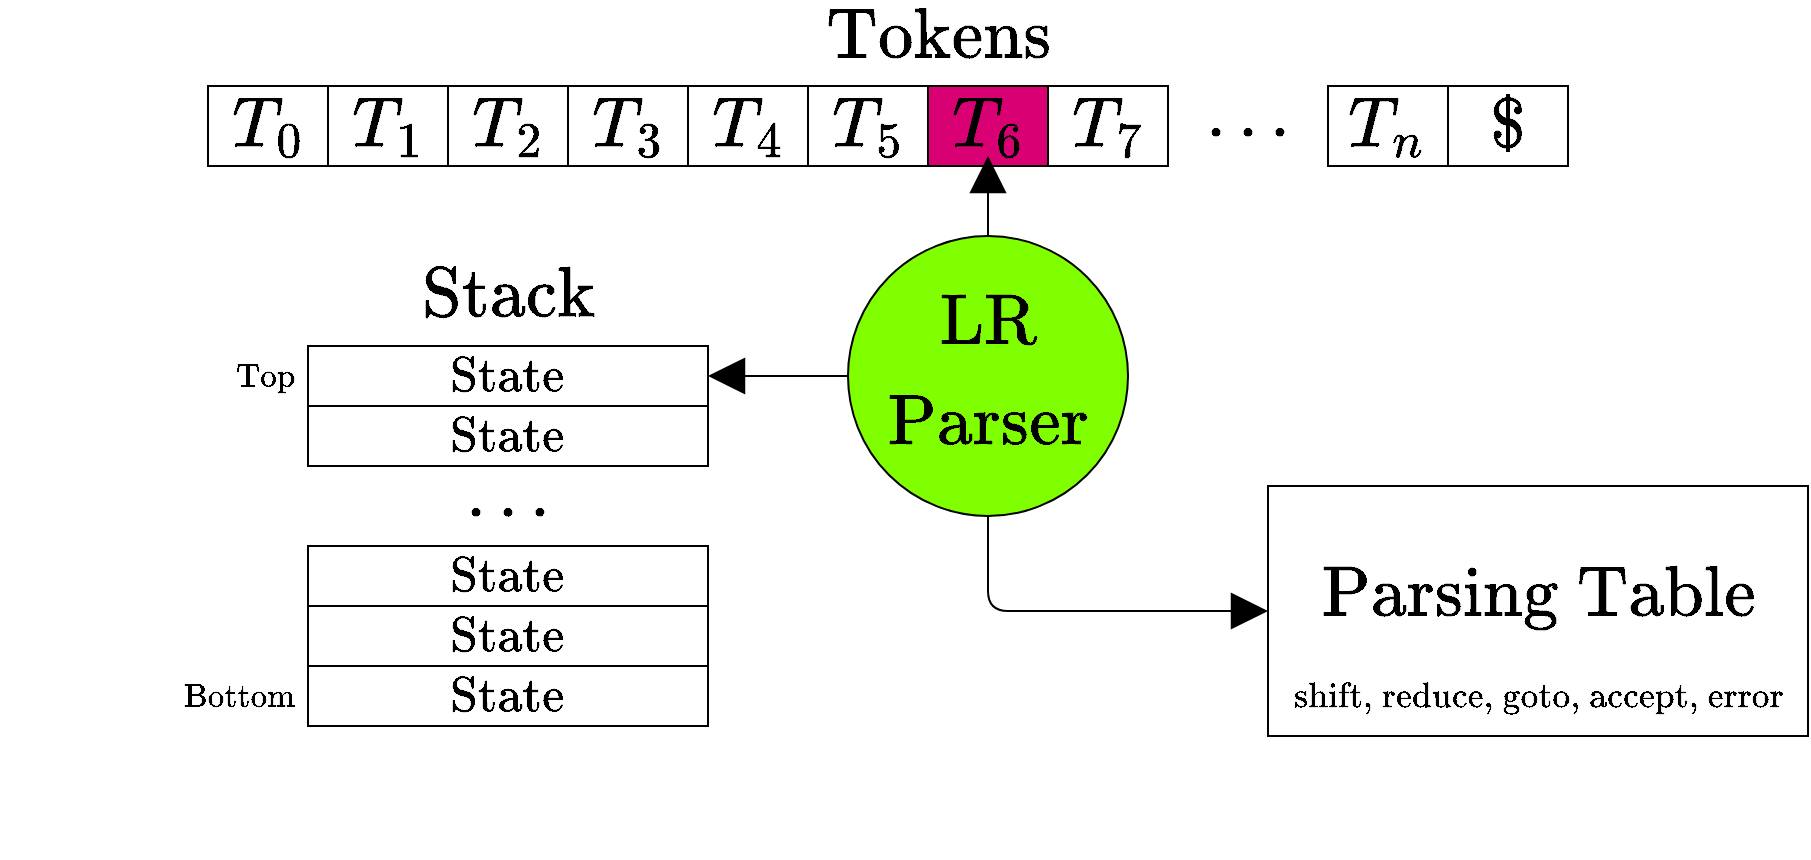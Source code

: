 <mxfile version="13.9.9" type="device"><diagram id="Feojc-wjs8TLvB1L73Fw" name="Page-1"><mxGraphModel dx="1086" dy="966" grid="1" gridSize="10" guides="1" tooltips="1" connect="1" arrows="1" fold="1" page="1" pageScale="1" pageWidth="850" pageHeight="1100" math="1" shadow="0"><root><mxCell id="0"/><mxCell id="1" parent="0"/><mxCell id="17" value="" style="rounded=0;whiteSpace=wrap;html=1;fillColor=#d80073;strokeColor=#000000;fontColor=#ffffff;" parent="1" vertex="1"><mxGeometry x="470" y="50" width="60" height="40" as="geometry"/></mxCell><mxCell id="6" value="$$T_0$$" style="text;html=1;strokeColor=none;fillColor=none;align=center;verticalAlign=middle;whiteSpace=wrap;rounded=0;fontSize=30;" parent="1" vertex="1"><mxGeometry x="110" y="55" width="60" height="30" as="geometry"/></mxCell><mxCell id="8" value="$$T_1$$" style="text;html=1;strokeColor=none;fillColor=none;align=center;verticalAlign=middle;whiteSpace=wrap;rounded=0;fontSize=30;" parent="1" vertex="1"><mxGeometry x="170" y="55" width="60" height="30" as="geometry"/></mxCell><mxCell id="10" value="$$T_2$$" style="text;html=1;strokeColor=none;fillColor=none;align=center;verticalAlign=middle;whiteSpace=wrap;rounded=0;fontSize=30;" parent="1" vertex="1"><mxGeometry x="230" y="55" width="60" height="30" as="geometry"/></mxCell><mxCell id="12" value="$$T_3$$" style="text;html=1;strokeColor=none;fillColor=none;align=center;verticalAlign=middle;whiteSpace=wrap;rounded=0;fontSize=30;" parent="1" vertex="1"><mxGeometry x="290" y="55" width="60" height="30" as="geometry"/></mxCell><mxCell id="14" value="$$T_4$$" style="text;html=1;strokeColor=none;fillColor=none;align=center;verticalAlign=middle;whiteSpace=wrap;rounded=0;fontSize=30;" parent="1" vertex="1"><mxGeometry x="350" y="55" width="60" height="30" as="geometry"/></mxCell><mxCell id="16" value="$$T_5$$" style="text;html=1;strokeColor=none;fillColor=none;align=center;verticalAlign=middle;whiteSpace=wrap;rounded=0;fontSize=30;" parent="1" vertex="1"><mxGeometry x="410" y="55" width="60" height="30" as="geometry"/></mxCell><mxCell id="18" value="$$T_6$$" style="text;html=1;strokeColor=none;fillColor=none;align=center;verticalAlign=middle;whiteSpace=wrap;rounded=0;fontSize=30;" parent="1" vertex="1"><mxGeometry x="470" y="55" width="60" height="30" as="geometry"/></mxCell><mxCell id="20" value="$$T_7$$" style="text;html=1;strokeColor=none;fillColor=none;align=center;verticalAlign=middle;whiteSpace=wrap;rounded=0;fontSize=30;" parent="1" vertex="1"><mxGeometry x="530" y="55" width="60" height="30" as="geometry"/></mxCell><mxCell id="23" value="$$T_n$$" style="text;html=1;strokeColor=none;fillColor=none;align=center;verticalAlign=middle;whiteSpace=wrap;rounded=0;fontSize=30;" parent="1" vertex="1"><mxGeometry x="670" y="55" width="60" height="30" as="geometry"/></mxCell><mxCell id="25" value="$$\$$$" style="text;html=1;strokeColor=none;fillColor=none;align=center;verticalAlign=middle;whiteSpace=wrap;rounded=0;fontSize=30;" parent="1" vertex="1"><mxGeometry x="730" y="55" width="60" height="30" as="geometry"/></mxCell><mxCell id="26" value="$$\dots$$" style="text;html=1;strokeColor=none;fillColor=none;align=center;verticalAlign=middle;whiteSpace=wrap;rounded=0;fontSize=30;" parent="1" vertex="1"><mxGeometry x="600" y="50" width="60" height="30" as="geometry"/></mxCell><mxCell id="2" value="" style="rounded=0;whiteSpace=wrap;html=1;fillColor=none;strokeColor=#000000;" parent="1" vertex="1"><mxGeometry x="110" y="50" width="60" height="40" as="geometry"/></mxCell><mxCell id="7" value="" style="rounded=0;whiteSpace=wrap;html=1;fillColor=none;strokeColor=#000000;" parent="1" vertex="1"><mxGeometry x="170" y="50" width="60" height="40" as="geometry"/></mxCell><mxCell id="9" value="" style="rounded=0;whiteSpace=wrap;html=1;fillColor=none;strokeColor=#000000;" parent="1" vertex="1"><mxGeometry x="230" y="50" width="60" height="40" as="geometry"/></mxCell><mxCell id="11" value="" style="rounded=0;whiteSpace=wrap;html=1;fillColor=none;strokeColor=#000000;" parent="1" vertex="1"><mxGeometry x="290" y="50" width="60" height="40" as="geometry"/></mxCell><mxCell id="13" value="" style="rounded=0;whiteSpace=wrap;html=1;fillColor=none;strokeColor=#000000;" parent="1" vertex="1"><mxGeometry x="350" y="50" width="60" height="40" as="geometry"/></mxCell><mxCell id="15" value="" style="rounded=0;whiteSpace=wrap;html=1;fillColor=none;strokeColor=#000000;" parent="1" vertex="1"><mxGeometry x="410" y="50" width="60" height="40" as="geometry"/></mxCell><mxCell id="19" value="" style="rounded=0;whiteSpace=wrap;html=1;fillColor=none;strokeColor=#000000;" parent="1" vertex="1"><mxGeometry x="530" y="50" width="60" height="40" as="geometry"/></mxCell><mxCell id="22" value="" style="rounded=0;whiteSpace=wrap;html=1;fillColor=none;strokeColor=#000000;" parent="1" vertex="1"><mxGeometry x="670" y="50" width="60" height="40" as="geometry"/></mxCell><mxCell id="24" value="" style="rounded=0;whiteSpace=wrap;html=1;fillColor=none;strokeColor=#000000;" parent="1" vertex="1"><mxGeometry x="730" y="50" width="60" height="40" as="geometry"/></mxCell><mxCell id="27" value="$$\text{State}$$" style="rounded=0;whiteSpace=wrap;html=1;fontSize=21;fillColor=none;strokeColor=#000000;" parent="1" vertex="1"><mxGeometry x="160" y="180" width="200" height="30" as="geometry"/></mxCell><mxCell id="32" value="$$\dots$$" style="text;html=1;strokeColor=none;fillColor=none;align=center;verticalAlign=middle;whiteSpace=wrap;rounded=0;fontSize=30;" parent="1" vertex="1"><mxGeometry x="230" y="240" width="60" height="30" as="geometry"/></mxCell><mxCell id="33" value="$$\text{Parsing Table}$$" style="rounded=0;whiteSpace=wrap;html=1;fontSize=30;verticalAlign=top;fillColor=none;strokeColor=#000000;" parent="1" vertex="1"><mxGeometry x="640" y="250" width="270" height="125" as="geometry"/></mxCell><mxCell id="39" style="edgeStyle=none;html=1;exitX=0.5;exitY=0;exitDx=0;exitDy=0;fontSize=21;endArrow=block;endFill=1;endSize=16;" parent="1" source="34" target="18" edge="1"><mxGeometry relative="1" as="geometry"/></mxCell><mxCell id="43" style="edgeStyle=none;html=1;exitX=0;exitY=0.5;exitDx=0;exitDy=0;entryX=1;entryY=0.5;entryDx=0;entryDy=0;fontSize=30;endArrow=block;endFill=1;endSize=16;" parent="1" source="34" target="27" edge="1"><mxGeometry relative="1" as="geometry"/></mxCell><mxCell id="44" style="edgeStyle=orthogonalEdgeStyle;html=1;exitX=0.5;exitY=1;exitDx=0;exitDy=0;entryX=0;entryY=0.5;entryDx=0;entryDy=0;fontSize=30;endArrow=block;endFill=1;endSize=16;" parent="1" source="34" target="33" edge="1"><mxGeometry relative="1" as="geometry"/></mxCell><mxCell id="34" value="$$\begin{matrix}\text{LR}\\\text{Parser}\end{matrix}$$" style="ellipse;whiteSpace=wrap;html=1;aspect=fixed;fontSize=30;fillColor=#80FF00;fontColor=#000000;strokeColor=#000000;" parent="1" vertex="1"><mxGeometry x="430" y="125" width="140" height="140" as="geometry"/></mxCell><mxCell id="35" value="$$\text{State}$$" style="rounded=0;whiteSpace=wrap;html=1;fontSize=21;fillColor=none;strokeColor=#000000;" parent="1" vertex="1"><mxGeometry x="160" y="210" width="200" height="30" as="geometry"/></mxCell><mxCell id="36" value="$$\text{State}$$" style="rounded=0;whiteSpace=wrap;html=1;fontSize=21;fillColor=none;strokeColor=#000000;" parent="1" vertex="1"><mxGeometry x="160" y="280" width="200" height="30" as="geometry"/></mxCell><mxCell id="37" value="$$\text{State}$$" style="rounded=0;whiteSpace=wrap;html=1;fontSize=21;fillColor=none;strokeColor=#000000;" parent="1" vertex="1"><mxGeometry x="160" y="310" width="200" height="30" as="geometry"/></mxCell><mxCell id="38" value="$$\text{State}$$" style="rounded=0;whiteSpace=wrap;html=1;fontSize=21;fillColor=none;strokeColor=#000000;" parent="1" vertex="1"><mxGeometry x="160" y="340" width="200" height="30" as="geometry"/></mxCell><mxCell id="40" value="&lt;span style=&quot;font-family: helvetica; font-size: 14px; font-style: normal; font-weight: 400; letter-spacing: normal; text-indent: 0px; text-transform: none; word-spacing: 0px; background-color: rgb(42, 42, 42); display: inline; float: none;&quot;&gt;$$\text{Top}$$&lt;/span&gt;" style="text;whiteSpace=wrap;html=1;fontSize=14;align=right;verticalAlign=middle;" parent="1" vertex="1"><mxGeometry x="6" y="180" width="150" height="30" as="geometry"/></mxCell><mxCell id="41" value="&lt;span style=&quot;font-family: helvetica; font-size: 14px; font-style: normal; font-weight: 400; letter-spacing: normal; text-indent: 0px; text-transform: none; word-spacing: 0px; background-color: rgb(42, 42, 42); display: inline; float: none;&quot;&gt;$$\text{Bottom}$$&lt;/span&gt;" style="text;whiteSpace=wrap;html=1;fontSize=14;align=right;verticalAlign=middle;" parent="1" vertex="1"><mxGeometry x="6" y="340" width="150" height="30" as="geometry"/></mxCell><mxCell id="42" value="&lt;span style=&quot;font-family: helvetica; font-size: 30px; font-style: normal; font-weight: 400; letter-spacing: normal; text-indent: 0px; text-transform: none; word-spacing: 0px; background-color: rgb(42, 42, 42); display: inline; float: none;&quot;&gt;$$\text{Stack}$$&lt;/span&gt;" style="text;whiteSpace=wrap;html=1;fontSize=30;align=center;verticalAlign=middle;" parent="1" vertex="1"><mxGeometry x="185" y="140" width="150" height="30" as="geometry"/></mxCell><mxCell id="45" value="&#10;&#10;&lt;span style=&quot;font-family: helvetica; font-size: 15px; font-style: normal; font-weight: 400; letter-spacing: normal; text-align: center; text-indent: 0px; text-transform: none; word-spacing: 0px; background-color: rgb(42, 42, 42); display: inline; float: none;&quot;&gt;$$\text{shift, reduce, goto, accept, error}$$&lt;/span&gt;&#10;&#10;" style="text;html=1;strokeColor=none;fillColor=none;align=center;verticalAlign=middle;whiteSpace=wrap;rounded=0;fontSize=15;" parent="1" vertex="1"><mxGeometry x="745" y="340" width="60" height="30" as="geometry"/></mxCell><mxCell id="46" value="&lt;span style=&quot;font-family: helvetica; font-size: 30px; font-style: normal; font-weight: 400; letter-spacing: normal; text-indent: 0px; text-transform: none; word-spacing: 0px; background-color: rgb(42, 42, 42); display: inline; float: none;&quot;&gt;$$\text{Tokens}$$&lt;/span&gt;" style="text;whiteSpace=wrap;html=1;fontSize=30;align=center;verticalAlign=middle;" parent="1" vertex="1"><mxGeometry x="400" y="10" width="150" height="30" as="geometry"/></mxCell></root></mxGraphModel></diagram></mxfile>